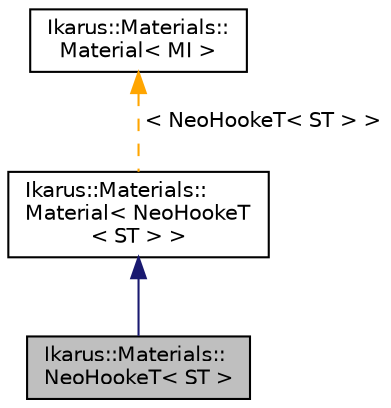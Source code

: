 digraph "Ikarus::Materials::NeoHookeT&lt; ST &gt;"
{
 // LATEX_PDF_SIZE
  edge [fontname="Helvetica",fontsize="10",labelfontname="Helvetica",labelfontsize="10"];
  node [fontname="Helvetica",fontsize="10",shape=record];
  Node1 [label="Ikarus::Materials::\lNeoHookeT\< ST \>",height=0.2,width=0.4,color="black", fillcolor="grey75", style="filled", fontcolor="black",tooltip="Implementation of the Neo-Hookean material model.The energy is computed as."];
  Node2 -> Node1 [dir="back",color="midnightblue",fontsize="10",style="solid"];
  Node2 [label="Ikarus::Materials::\lMaterial\< NeoHookeT\l\< ST \> \>",height=0.2,width=0.4,color="black", fillcolor="white", style="filled",URL="$a01622.html",tooltip=" "];
  Node3 -> Node2 [dir="back",color="orange",fontsize="10",style="dashed",label=" \< NeoHookeT\< ST \> \>" ];
  Node3 [label="Ikarus::Materials::\lMaterial\< MI \>",height=0.2,width=0.4,color="black", fillcolor="white", style="filled",URL="$a01622.html",tooltip="Interface classf or materials."];
}
